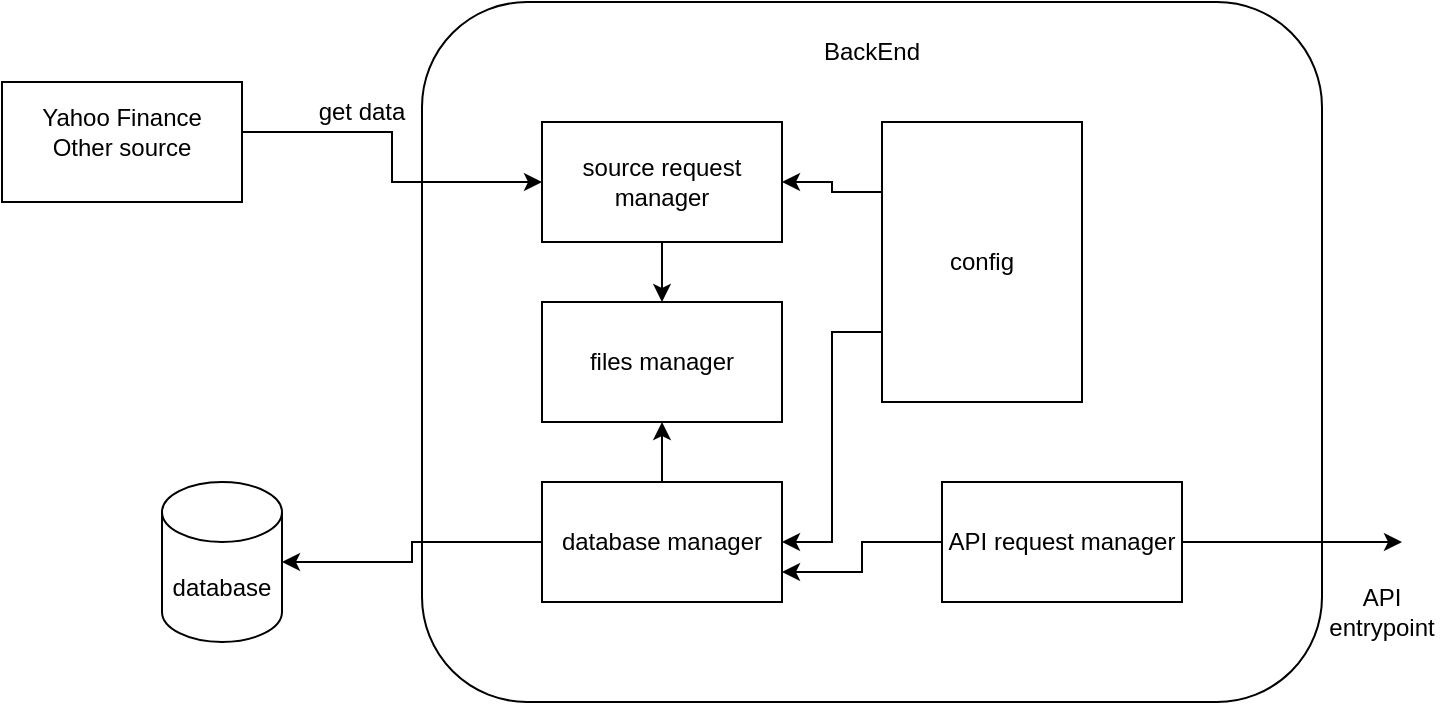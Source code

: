 <mxfile version="24.0.0" type="device">
  <diagram name="Seite-1" id="LPgEbYQRkxaLvWDWPUvg">
    <mxGraphModel dx="1877" dy="530" grid="1" gridSize="10" guides="1" tooltips="1" connect="1" arrows="1" fold="1" page="1" pageScale="1" pageWidth="827" pageHeight="1169" math="0" shadow="0">
      <root>
        <mxCell id="0" />
        <mxCell id="1" parent="0" />
        <mxCell id="US2TrUgr7TzGokMC3wSj-1" value="" style="rounded=1;whiteSpace=wrap;html=1;" vertex="1" parent="1">
          <mxGeometry x="170" y="80" width="450" height="350" as="geometry" />
        </mxCell>
        <mxCell id="US2TrUgr7TzGokMC3wSj-2" value="BackEnd" style="text;html=1;align=center;verticalAlign=middle;whiteSpace=wrap;rounded=0;" vertex="1" parent="1">
          <mxGeometry x="365" y="90" width="60" height="30" as="geometry" />
        </mxCell>
        <mxCell id="US2TrUgr7TzGokMC3wSj-3" value="" style="rounded=0;whiteSpace=wrap;html=1;" vertex="1" parent="1">
          <mxGeometry x="-40" y="120" width="120" height="60" as="geometry" />
        </mxCell>
        <mxCell id="US2TrUgr7TzGokMC3wSj-7" style="edgeStyle=orthogonalEdgeStyle;rounded=0;orthogonalLoop=1;jettySize=auto;html=1;exitX=1;exitY=0.5;exitDx=0;exitDy=0;" edge="1" parent="1" source="US2TrUgr7TzGokMC3wSj-4" target="US2TrUgr7TzGokMC3wSj-6">
          <mxGeometry relative="1" as="geometry" />
        </mxCell>
        <mxCell id="US2TrUgr7TzGokMC3wSj-4" value="&lt;div&gt;Yahoo Finance&lt;/div&gt;&lt;div&gt;Other source&lt;br&gt;&lt;/div&gt;" style="text;html=1;align=center;verticalAlign=middle;whiteSpace=wrap;rounded=0;" vertex="1" parent="1">
          <mxGeometry x="-40" y="130" width="120" height="30" as="geometry" />
        </mxCell>
        <mxCell id="US2TrUgr7TzGokMC3wSj-15" style="edgeStyle=orthogonalEdgeStyle;rounded=0;orthogonalLoop=1;jettySize=auto;html=1;exitX=0.5;exitY=1;exitDx=0;exitDy=0;entryX=0.5;entryY=0;entryDx=0;entryDy=0;" edge="1" parent="1" source="US2TrUgr7TzGokMC3wSj-6" target="US2TrUgr7TzGokMC3wSj-14">
          <mxGeometry relative="1" as="geometry" />
        </mxCell>
        <mxCell id="US2TrUgr7TzGokMC3wSj-6" value="source request manager" style="rounded=0;whiteSpace=wrap;html=1;" vertex="1" parent="1">
          <mxGeometry x="230" y="140" width="120" height="60" as="geometry" />
        </mxCell>
        <mxCell id="US2TrUgr7TzGokMC3wSj-8" value="get data" style="text;html=1;align=center;verticalAlign=middle;whiteSpace=wrap;rounded=0;" vertex="1" parent="1">
          <mxGeometry x="110" y="120" width="60" height="30" as="geometry" />
        </mxCell>
        <mxCell id="US2TrUgr7TzGokMC3wSj-11" style="edgeStyle=orthogonalEdgeStyle;rounded=0;orthogonalLoop=1;jettySize=auto;html=1;exitX=0;exitY=0.25;exitDx=0;exitDy=0;entryX=1;entryY=0.5;entryDx=0;entryDy=0;" edge="1" parent="1" source="US2TrUgr7TzGokMC3wSj-9" target="US2TrUgr7TzGokMC3wSj-6">
          <mxGeometry relative="1" as="geometry" />
        </mxCell>
        <mxCell id="US2TrUgr7TzGokMC3wSj-12" style="edgeStyle=orthogonalEdgeStyle;rounded=0;orthogonalLoop=1;jettySize=auto;html=1;exitX=0;exitY=0.75;exitDx=0;exitDy=0;entryX=1;entryY=0.5;entryDx=0;entryDy=0;" edge="1" parent="1" source="US2TrUgr7TzGokMC3wSj-9" target="US2TrUgr7TzGokMC3wSj-10">
          <mxGeometry relative="1" as="geometry" />
        </mxCell>
        <mxCell id="US2TrUgr7TzGokMC3wSj-9" value="config" style="rounded=0;whiteSpace=wrap;html=1;" vertex="1" parent="1">
          <mxGeometry x="400" y="140" width="100" height="140" as="geometry" />
        </mxCell>
        <mxCell id="US2TrUgr7TzGokMC3wSj-16" style="edgeStyle=orthogonalEdgeStyle;rounded=0;orthogonalLoop=1;jettySize=auto;html=1;exitX=0.5;exitY=0;exitDx=0;exitDy=0;entryX=0.5;entryY=1;entryDx=0;entryDy=0;" edge="1" parent="1" source="US2TrUgr7TzGokMC3wSj-10" target="US2TrUgr7TzGokMC3wSj-14">
          <mxGeometry relative="1" as="geometry" />
        </mxCell>
        <mxCell id="US2TrUgr7TzGokMC3wSj-10" value="database manager" style="rounded=0;whiteSpace=wrap;html=1;" vertex="1" parent="1">
          <mxGeometry x="230" y="320" width="120" height="60" as="geometry" />
        </mxCell>
        <mxCell id="US2TrUgr7TzGokMC3wSj-14" value="files manager" style="rounded=0;whiteSpace=wrap;html=1;" vertex="1" parent="1">
          <mxGeometry x="230" y="230" width="120" height="60" as="geometry" />
        </mxCell>
        <mxCell id="US2TrUgr7TzGokMC3wSj-17" value="database" style="shape=cylinder3;whiteSpace=wrap;html=1;boundedLbl=1;backgroundOutline=1;size=15;" vertex="1" parent="1">
          <mxGeometry x="40" y="320" width="60" height="80" as="geometry" />
        </mxCell>
        <mxCell id="US2TrUgr7TzGokMC3wSj-18" style="edgeStyle=orthogonalEdgeStyle;rounded=0;orthogonalLoop=1;jettySize=auto;html=1;exitX=0;exitY=0.5;exitDx=0;exitDy=0;entryX=1;entryY=0.5;entryDx=0;entryDy=0;entryPerimeter=0;" edge="1" parent="1" source="US2TrUgr7TzGokMC3wSj-10" target="US2TrUgr7TzGokMC3wSj-17">
          <mxGeometry relative="1" as="geometry" />
        </mxCell>
        <mxCell id="US2TrUgr7TzGokMC3wSj-23" style="edgeStyle=orthogonalEdgeStyle;rounded=0;orthogonalLoop=1;jettySize=auto;html=1;entryX=1;entryY=0.75;entryDx=0;entryDy=0;" edge="1" parent="1" source="US2TrUgr7TzGokMC3wSj-22" target="US2TrUgr7TzGokMC3wSj-10">
          <mxGeometry relative="1" as="geometry" />
        </mxCell>
        <mxCell id="US2TrUgr7TzGokMC3wSj-24" style="edgeStyle=orthogonalEdgeStyle;rounded=0;orthogonalLoop=1;jettySize=auto;html=1;exitX=1;exitY=0.5;exitDx=0;exitDy=0;" edge="1" parent="1" source="US2TrUgr7TzGokMC3wSj-22">
          <mxGeometry relative="1" as="geometry">
            <mxPoint x="660" y="350" as="targetPoint" />
          </mxGeometry>
        </mxCell>
        <mxCell id="US2TrUgr7TzGokMC3wSj-22" value="API request manager" style="rounded=0;whiteSpace=wrap;html=1;" vertex="1" parent="1">
          <mxGeometry x="430" y="320" width="120" height="60" as="geometry" />
        </mxCell>
        <mxCell id="US2TrUgr7TzGokMC3wSj-25" value="&lt;div&gt;API&lt;/div&gt;&lt;div&gt;entrypoint&lt;br&gt;&lt;/div&gt;" style="text;html=1;align=center;verticalAlign=middle;whiteSpace=wrap;rounded=0;" vertex="1" parent="1">
          <mxGeometry x="620" y="370" width="60" height="30" as="geometry" />
        </mxCell>
      </root>
    </mxGraphModel>
  </diagram>
</mxfile>
